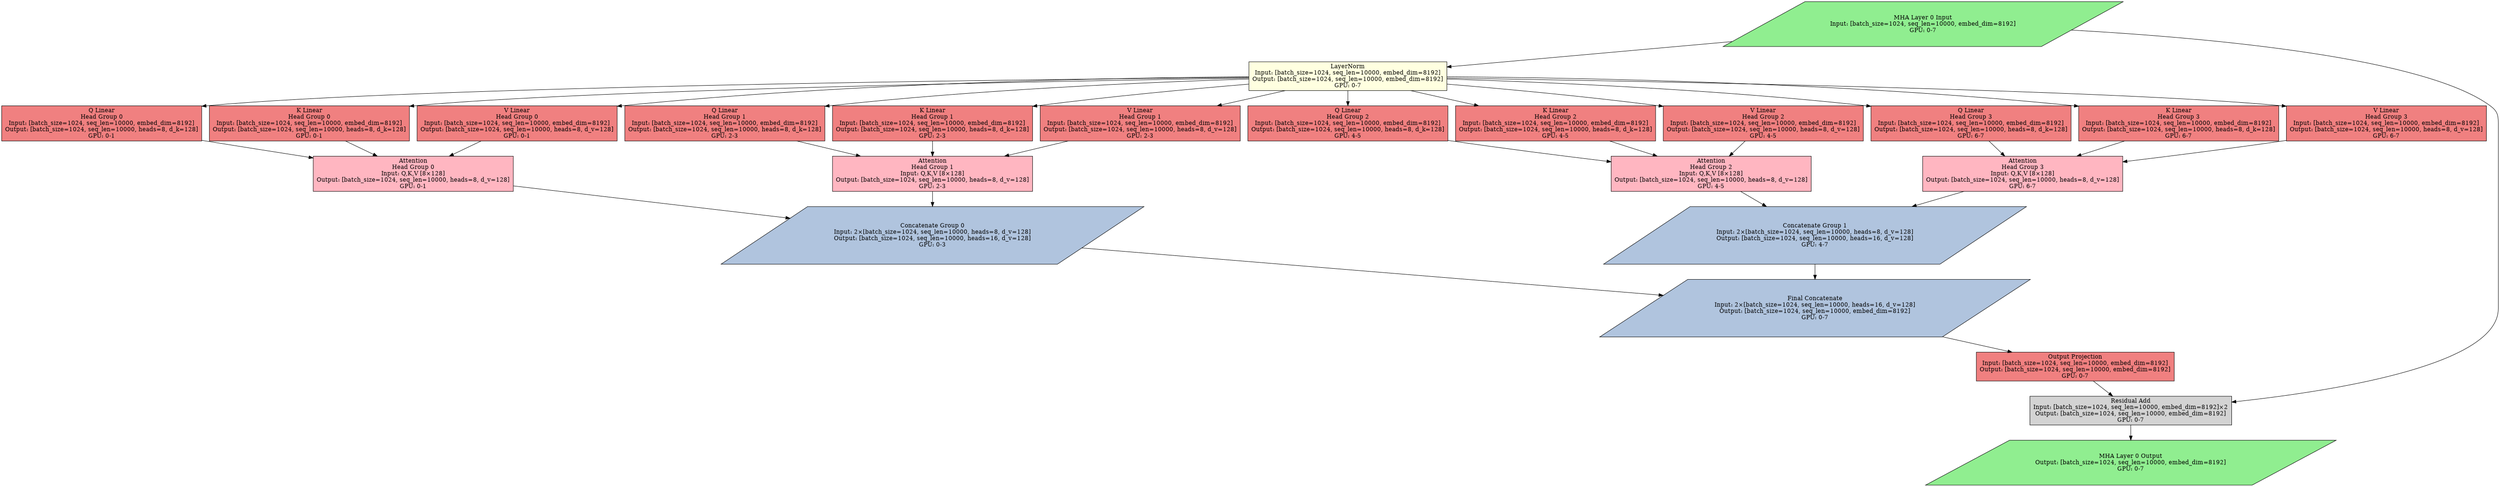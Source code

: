 digraph optimized_mha_layer_0_pipeline_parallel {
    rankdir=TB size="35,45"
    node [fillcolor=lightblue shape=ellipse style=filled]
    
    // Input and output
    mha_input [label="MHA Layer 0 Input\nInput: [batch_size=1024, seq_len=10000, embed_dim=8192]\nGPU: 0-7" fillcolor=lightgreen shape=parallelogram]
    mha_output [label="MHA Layer 0 Output\nOutput: [batch_size=1024, seq_len=10000, embed_dim=8192]\nGPU: 0-7" fillcolor=lightgreen shape=parallelogram]
    
    // LayerNorm - properly connected
    ln [label="LayerNorm\nInput: [batch_size=1024, seq_len=10000, embed_dim=8192]\nOutput: [batch_size=1024, seq_len=10000, embed_dim=8192]\nGPU: 0-7" fillcolor=lightyellow shape=rectangle]
    
    // Pipeline pipeline grouping - 2 groups of 4 GPUs each
    // Group 0: GPUs 0-3 for head groups 0-1
    // Group 1: GPUs 4-7 for head groups 2-3
    
    // Group 0 - Head Groups 0-1
    q_hg0_g0 [label="Q Linear\nHead Group 0\nInput: [batch_size=1024, seq_len=10000, embed_dim=8192]\nOutput: [batch_size=1024, seq_len=10000, heads=8, d_k=128]\nGPU: 0-1" fillcolor=lightcoral shape=rectangle]
    k_hg0_g0 [label="K Linear\nHead Group 0\nInput: [batch_size=1024, seq_len=10000, embed_dim=8192]\nOutput: [batch_size=1024, seq_len=10000, heads=8, d_k=128]\nGPU: 0-1" fillcolor=lightcoral shape=rectangle]
    v_hg0_g0 [label="V Linear\nHead Group 0\nInput: [batch_size=1024, seq_len=10000, embed_dim=8192]\nOutput: [batch_size=1024, seq_len=10000, heads=8, d_v=128]\nGPU: 0-1" fillcolor=lightcoral shape=rectangle]
    attn_hg0_g0 [label="Attention\nHead Group 0\nInput: Q,K,V [8×128]\nOutput: [batch_size=1024, seq_len=10000, heads=8, d_v=128]\nGPU: 0-1" fillcolor=lightpink shape=rectangle]
    
    q_hg1_g0 [label="Q Linear\nHead Group 1\nInput: [batch_size=1024, seq_len=10000, embed_dim=8192]\nOutput: [batch_size=1024, seq_len=10000, heads=8, d_k=128]\nGPU: 2-3" fillcolor=lightcoral shape=rectangle]
    k_hg1_g0 [label="K Linear\nHead Group 1\nInput: [batch_size=1024, seq_len=10000, embed_dim=8192]\nOutput: [batch_size=1024, seq_len=10000, heads=8, d_k=128]\nGPU: 2-3" fillcolor=lightcoral shape=rectangle]
    v_hg1_g0 [label="V Linear\nHead Group 1\nInput: [batch_size=1024, seq_len=10000, embed_dim=8192]\nOutput: [batch_size=1024, seq_len=10000, heads=8, d_v=128]\nGPU: 2-3" fillcolor=lightcoral shape=rectangle]
    attn_hg1_g0 [label="Attention\nHead Group 1\nInput: Q,K,V [8×128]\nOutput: [batch_size=1024, seq_len=10000, heads=8, d_v=128]\nGPU: 2-3" fillcolor=lightpink shape=rectangle]
    
    // Group 1 - Head Groups 2-3
    q_hg2_g1 [label="Q Linear\nHead Group 2\nInput: [batch_size=1024, seq_len=10000, embed_dim=8192]\nOutput: [batch_size=1024, seq_len=10000, heads=8, d_k=128]\nGPU: 4-5" fillcolor=lightcoral shape=rectangle]
    k_hg2_g1 [label="K Linear\nHead Group 2\nInput: [batch_size=1024, seq_len=10000, embed_dim=8192]\nOutput: [batch_size=1024, seq_len=10000, heads=8, d_k=128]\nGPU: 4-5" fillcolor=lightcoral shape=rectangle]
    v_hg2_g1 [label="V Linear\nHead Group 2\nInput: [batch_size=1024, seq_len=10000, embed_dim=8192]\nOutput: [batch_size=1024, seq_len=10000, heads=8, d_v=128]\nGPU: 4-5" fillcolor=lightcoral shape=rectangle]
    attn_hg2_g1 [label="Attention\nHead Group 2\nInput: Q,K,V [8×128]\nOutput: [batch_size=1024, seq_len=10000, heads=8, d_v=128]\nGPU: 4-5" fillcolor=lightpink shape=rectangle]
    
    q_hg3_g1 [label="Q Linear\nHead Group 3\nInput: [batch_size=1024, seq_len=10000, embed_dim=8192]\nOutput: [batch_size=1024, seq_len=10000, heads=8, d_k=128]\nGPU: 6-7" fillcolor=lightcoral shape=rectangle]
    k_hg3_g1 [label="K Linear\nHead Group 3\nInput: [batch_size=1024, seq_len=10000, embed_dim=8192]\nOutput: [batch_size=1024, seq_len=10000, heads=8, d_k=128]\nGPU: 6-7" fillcolor=lightcoral shape=rectangle]
    v_hg3_g1 [label="V Linear\nHead Group 3\nInput: [batch_size=1024, seq_len=10000, embed_dim=8192]\nOutput: [batch_size=1024, seq_len=10000, heads=8, d_v=128]\nGPU: 6-7" fillcolor=lightcoral shape=rectangle]
    attn_hg3_g1 [label="Attention\nHead Group 3\nInput: Q,K,V [8×128]\nOutput: [batch_size=1024, seq_len=10000, heads=8, d_v=128]\nGPU: 6-7" fillcolor=lightpink shape=rectangle]
    
    // Concatenation nodes - properly connected
    concat_g0 [label="Concatenate Group 0\nInput: 2×[batch_size=1024, seq_len=10000, heads=8, d_v=128]\nOutput: [batch_size=1024, seq_len=10000, heads=16, d_v=128]\nGPU: 0-3" fillcolor=lightsteelblue shape=parallelogram]
    concat_g1 [label="Concatenate Group 1\nInput: 2×[batch_size=1024, seq_len=10000, heads=8, d_v=128]\nOutput: [batch_size=1024, seq_len=10000, heads=16, d_v=128]\nGPU: 4-7" fillcolor=lightsteelblue shape=parallelogram]
    final_concat [label="Final Concatenate\nInput: 2×[batch_size=1024, seq_len=10000, heads=16, d_v=128]\nOutput: [batch_size=1024, seq_len=10000, embed_dim=8192]\nGPU: 0-7" fillcolor=lightsteelblue shape=parallelogram]
    
    // Output projection - properly connected
    output_proj [label="Output Projection\nInput: [batch_size=1024, seq_len=10000, embed_dim=8192]\nOutput: [batch_size=1024, seq_len=10000, embed_dim=8192]\nGPU: 0-7" fillcolor=lightcoral shape=rectangle]
    residual [label="Residual Add\nInput: [batch_size=1024, seq_len=10000, embed_dim=8192]×2\nOutput: [batch_size=1024, seq_len=10000, embed_dim=8192]\nGPU: 0-7" fillcolor=lightgray shape=rectangle]
    
    // Complete flow - all nodes connected
    mha_input -> ln
    ln -> q_hg0_g0
    ln -> k_hg0_g0
    ln -> v_hg0_g0
    ln -> q_hg1_g0
    ln -> k_hg1_g0
    ln -> v_hg1_g0
    ln -> q_hg2_g1
    ln -> k_hg2_g1
    ln -> v_hg2_g1
    ln -> q_hg3_g1
    ln -> k_hg3_g1
    ln -> v_hg3_g1
    
    q_hg0_g0 -> attn_hg0_g0
    k_hg0_g0 -> attn_hg0_g0
    v_hg0_g0 -> attn_hg0_g0
    q_hg1_g0 -> attn_hg1_g0
    k_hg1_g0 -> attn_hg1_g0
    v_hg1_g0 -> attn_hg1_g0
    q_hg2_g1 -> attn_hg2_g1
    k_hg2_g1 -> attn_hg2_g1
    v_hg2_g1 -> attn_hg2_g1
    q_hg3_g1 -> attn_hg3_g1
    k_hg3_g1 -> attn_hg3_g1
    v_hg3_g1 -> attn_hg3_g1
    
    attn_hg0_g0 -> concat_g0
    attn_hg1_g0 -> concat_g0
    attn_hg2_g1 -> concat_g1
    attn_hg3_g1 -> concat_g1
    
    concat_g0 -> final_concat
    concat_g1 -> final_concat
    final_concat -> output_proj
    output_proj -> residual
    mha_input -> residual
    residual -> mha_output
}